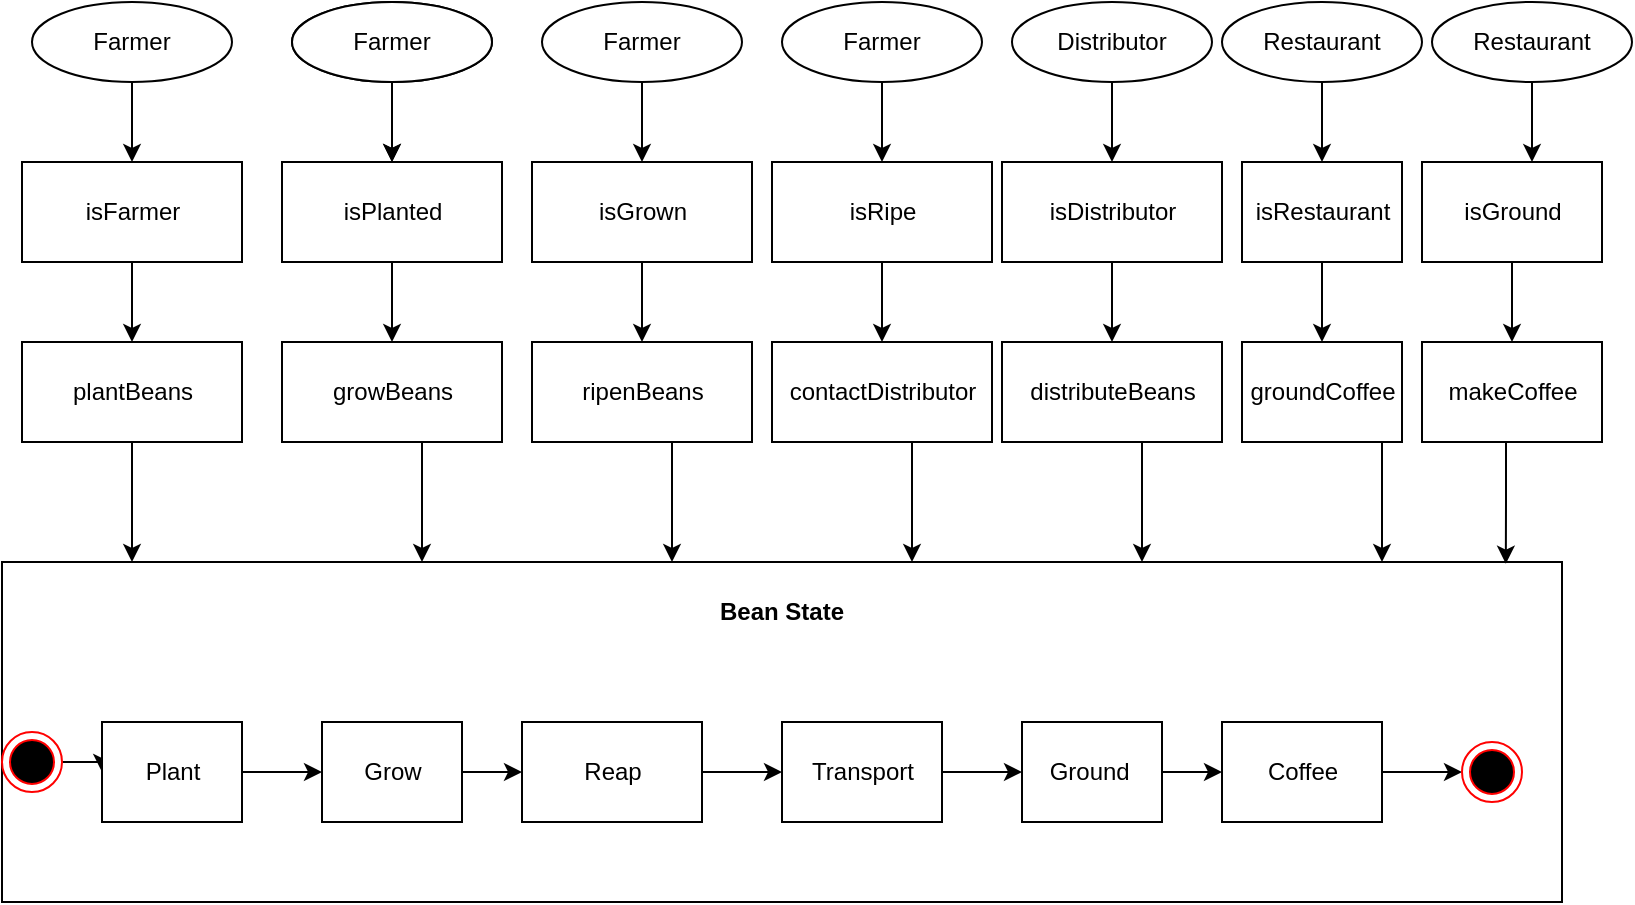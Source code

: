 <mxfile version="14.9.5" type="device"><diagram id="v_803tlNgK0Ln6zPQ5iC" name="Page-1"><mxGraphModel dx="1185" dy="588" grid="1" gridSize="10" guides="1" tooltips="1" connect="1" arrows="1" fold="1" page="1" pageScale="1" pageWidth="850" pageHeight="1100" math="0" shadow="0"><root><mxCell id="0"/><mxCell id="1" parent="0"/><mxCell id="HXRueO-GMEF8Y12J6rS_-6" value="&lt;p style=&quot;margin: 0px ; margin-top: 4px ; text-align: center&quot;&gt;&lt;br&gt;&lt;b&gt;Bean State&lt;/b&gt;&lt;/p&gt;" style="verticalAlign=top;align=left;overflow=fill;fontSize=12;fontFamily=Helvetica;html=1;" vertex="1" parent="1"><mxGeometry x="10" y="450" width="780" height="170" as="geometry"/></mxCell><mxCell id="HXRueO-GMEF8Y12J6rS_-15" value="" style="edgeStyle=orthogonalEdgeStyle;rounded=0;orthogonalLoop=1;jettySize=auto;html=1;" edge="1" parent="1" source="HXRueO-GMEF8Y12J6rS_-7" target="HXRueO-GMEF8Y12J6rS_-8"><mxGeometry relative="1" as="geometry"/></mxCell><mxCell id="HXRueO-GMEF8Y12J6rS_-7" value="" style="ellipse;html=1;shape=endState;fillColor=#000000;strokeColor=#ff0000;direction=south;" vertex="1" parent="1"><mxGeometry x="10" y="535" width="30" height="30" as="geometry"/></mxCell><mxCell id="HXRueO-GMEF8Y12J6rS_-16" value="" style="edgeStyle=orthogonalEdgeStyle;rounded=0;orthogonalLoop=1;jettySize=auto;html=1;" edge="1" parent="1" source="HXRueO-GMEF8Y12J6rS_-8" target="HXRueO-GMEF8Y12J6rS_-9"><mxGeometry relative="1" as="geometry"/></mxCell><mxCell id="HXRueO-GMEF8Y12J6rS_-8" value="Plant" style="html=1;" vertex="1" parent="1"><mxGeometry x="60" y="530" width="70" height="50" as="geometry"/></mxCell><mxCell id="HXRueO-GMEF8Y12J6rS_-17" value="" style="edgeStyle=orthogonalEdgeStyle;rounded=0;orthogonalLoop=1;jettySize=auto;html=1;" edge="1" parent="1" source="HXRueO-GMEF8Y12J6rS_-9" target="HXRueO-GMEF8Y12J6rS_-10"><mxGeometry relative="1" as="geometry"/></mxCell><mxCell id="HXRueO-GMEF8Y12J6rS_-9" value="Grow" style="html=1;" vertex="1" parent="1"><mxGeometry x="170" y="530" width="70" height="50" as="geometry"/></mxCell><mxCell id="HXRueO-GMEF8Y12J6rS_-18" value="" style="edgeStyle=orthogonalEdgeStyle;rounded=0;orthogonalLoop=1;jettySize=auto;html=1;" edge="1" parent="1" source="HXRueO-GMEF8Y12J6rS_-10" target="HXRueO-GMEF8Y12J6rS_-11"><mxGeometry relative="1" as="geometry"/></mxCell><mxCell id="HXRueO-GMEF8Y12J6rS_-10" value="Reap" style="html=1;" vertex="1" parent="1"><mxGeometry x="270" y="530" width="90" height="50" as="geometry"/></mxCell><mxCell id="HXRueO-GMEF8Y12J6rS_-19" value="" style="edgeStyle=orthogonalEdgeStyle;rounded=0;orthogonalLoop=1;jettySize=auto;html=1;" edge="1" parent="1" source="HXRueO-GMEF8Y12J6rS_-11" target="HXRueO-GMEF8Y12J6rS_-12"><mxGeometry relative="1" as="geometry"/></mxCell><mxCell id="HXRueO-GMEF8Y12J6rS_-11" value="Transport" style="html=1;" vertex="1" parent="1"><mxGeometry x="400" y="530" width="80" height="50" as="geometry"/></mxCell><mxCell id="HXRueO-GMEF8Y12J6rS_-20" value="" style="edgeStyle=orthogonalEdgeStyle;rounded=0;orthogonalLoop=1;jettySize=auto;html=1;" edge="1" parent="1" source="HXRueO-GMEF8Y12J6rS_-12" target="HXRueO-GMEF8Y12J6rS_-13"><mxGeometry relative="1" as="geometry"/></mxCell><mxCell id="HXRueO-GMEF8Y12J6rS_-12" value="Ground&amp;nbsp;" style="html=1;" vertex="1" parent="1"><mxGeometry x="520" y="530" width="70" height="50" as="geometry"/></mxCell><mxCell id="HXRueO-GMEF8Y12J6rS_-21" value="" style="edgeStyle=orthogonalEdgeStyle;rounded=0;orthogonalLoop=1;jettySize=auto;html=1;" edge="1" parent="1" source="HXRueO-GMEF8Y12J6rS_-13" target="HXRueO-GMEF8Y12J6rS_-14"><mxGeometry relative="1" as="geometry"/></mxCell><mxCell id="HXRueO-GMEF8Y12J6rS_-13" value="Coffee" style="html=1;" vertex="1" parent="1"><mxGeometry x="620" y="530" width="80" height="50" as="geometry"/></mxCell><mxCell id="HXRueO-GMEF8Y12J6rS_-14" value="" style="ellipse;html=1;shape=endState;fillColor=#000000;strokeColor=#ff0000;direction=south;" vertex="1" parent="1"><mxGeometry x="740" y="540" width="30" height="30" as="geometry"/></mxCell><mxCell id="HXRueO-GMEF8Y12J6rS_-35" value="" style="edgeStyle=orthogonalEdgeStyle;rounded=0;orthogonalLoop=1;jettySize=auto;html=1;" edge="1" parent="1" source="HXRueO-GMEF8Y12J6rS_-23" target="HXRueO-GMEF8Y12J6rS_-24"><mxGeometry relative="1" as="geometry"/></mxCell><mxCell id="HXRueO-GMEF8Y12J6rS_-23" value="Farmer" style="ellipse;whiteSpace=wrap;html=1;align=center;" vertex="1" parent="1"><mxGeometry x="25" y="170" width="100" height="40" as="geometry"/></mxCell><mxCell id="HXRueO-GMEF8Y12J6rS_-27" value="" style="edgeStyle=orthogonalEdgeStyle;rounded=0;orthogonalLoop=1;jettySize=auto;html=1;" edge="1" parent="1" source="HXRueO-GMEF8Y12J6rS_-24" target="HXRueO-GMEF8Y12J6rS_-25"><mxGeometry relative="1" as="geometry"/></mxCell><mxCell id="HXRueO-GMEF8Y12J6rS_-24" value="isFarmer" style="html=1;" vertex="1" parent="1"><mxGeometry x="20" y="250" width="110" height="50" as="geometry"/></mxCell><mxCell id="HXRueO-GMEF8Y12J6rS_-28" value="" style="edgeStyle=orthogonalEdgeStyle;rounded=0;orthogonalLoop=1;jettySize=auto;html=1;" edge="1" parent="1" source="HXRueO-GMEF8Y12J6rS_-25" target="HXRueO-GMEF8Y12J6rS_-6"><mxGeometry relative="1" as="geometry"><Array as="points"><mxPoint x="75" y="450"/><mxPoint x="75" y="450"/></Array></mxGeometry></mxCell><mxCell id="HXRueO-GMEF8Y12J6rS_-25" value="plantBeans" style="html=1;" vertex="1" parent="1"><mxGeometry x="20" y="340" width="110" height="50" as="geometry"/></mxCell><mxCell id="HXRueO-GMEF8Y12J6rS_-37" value="" style="edgeStyle=orthogonalEdgeStyle;rounded=0;orthogonalLoop=1;jettySize=auto;html=1;" edge="1" parent="1" source="HXRueO-GMEF8Y12J6rS_-30" target="HXRueO-GMEF8Y12J6rS_-32"><mxGeometry relative="1" as="geometry"/></mxCell><mxCell id="HXRueO-GMEF8Y12J6rS_-30" value="Farmer" style="ellipse;whiteSpace=wrap;html=1;align=center;" vertex="1" parent="1"><mxGeometry x="155" y="170" width="100" height="40" as="geometry"/></mxCell><mxCell id="HXRueO-GMEF8Y12J6rS_-38" value="" style="edgeStyle=orthogonalEdgeStyle;rounded=0;orthogonalLoop=1;jettySize=auto;html=1;" edge="1" parent="1" source="HXRueO-GMEF8Y12J6rS_-32" target="HXRueO-GMEF8Y12J6rS_-34"><mxGeometry relative="1" as="geometry"/></mxCell><mxCell id="HXRueO-GMEF8Y12J6rS_-32" value="isPlanted" style="html=1;" vertex="1" parent="1"><mxGeometry x="150" y="250" width="110" height="50" as="geometry"/></mxCell><mxCell id="HXRueO-GMEF8Y12J6rS_-39" value="" style="edgeStyle=orthogonalEdgeStyle;rounded=0;orthogonalLoop=1;jettySize=auto;html=1;" edge="1" parent="1" source="HXRueO-GMEF8Y12J6rS_-34" target="HXRueO-GMEF8Y12J6rS_-6"><mxGeometry relative="1" as="geometry"><Array as="points"><mxPoint x="220" y="440"/><mxPoint x="220" y="440"/></Array></mxGeometry></mxCell><mxCell id="HXRueO-GMEF8Y12J6rS_-34" value="growBeans" style="html=1;" vertex="1" parent="1"><mxGeometry x="150" y="340" width="110" height="50" as="geometry"/></mxCell><mxCell id="HXRueO-GMEF8Y12J6rS_-42" value="Farmer" style="ellipse;whiteSpace=wrap;html=1;align=center;" vertex="1" parent="1"><mxGeometry x="155" y="170" width="100" height="40" as="geometry"/></mxCell><mxCell id="HXRueO-GMEF8Y12J6rS_-43" value="" style="edgeStyle=orthogonalEdgeStyle;rounded=0;orthogonalLoop=1;jettySize=auto;html=1;" edge="1" source="HXRueO-GMEF8Y12J6rS_-42" parent="1"><mxGeometry relative="1" as="geometry"><mxPoint x="205" y="250" as="targetPoint"/></mxGeometry></mxCell><mxCell id="HXRueO-GMEF8Y12J6rS_-44" value="" style="edgeStyle=orthogonalEdgeStyle;rounded=0;orthogonalLoop=1;jettySize=auto;html=1;" edge="1" parent="1" source="HXRueO-GMEF8Y12J6rS_-45" target="HXRueO-GMEF8Y12J6rS_-47"><mxGeometry relative="1" as="geometry"/></mxCell><mxCell id="HXRueO-GMEF8Y12J6rS_-45" value="isGrown" style="html=1;" vertex="1" parent="1"><mxGeometry x="275" y="250" width="110" height="50" as="geometry"/></mxCell><mxCell id="HXRueO-GMEF8Y12J6rS_-46" value="" style="edgeStyle=orthogonalEdgeStyle;rounded=0;orthogonalLoop=1;jettySize=auto;html=1;" edge="1" parent="1" source="HXRueO-GMEF8Y12J6rS_-47"><mxGeometry relative="1" as="geometry"><mxPoint x="345" y="450" as="targetPoint"/><Array as="points"><mxPoint x="345" y="440"/><mxPoint x="345" y="440"/></Array></mxGeometry></mxCell><mxCell id="HXRueO-GMEF8Y12J6rS_-47" value="ripenBeans" style="html=1;" vertex="1" parent="1"><mxGeometry x="275" y="340" width="110" height="50" as="geometry"/></mxCell><mxCell id="HXRueO-GMEF8Y12J6rS_-48" value="Farmer" style="ellipse;whiteSpace=wrap;html=1;align=center;" vertex="1" parent="1"><mxGeometry x="280" y="170" width="100" height="40" as="geometry"/></mxCell><mxCell id="HXRueO-GMEF8Y12J6rS_-49" value="" style="edgeStyle=orthogonalEdgeStyle;rounded=0;orthogonalLoop=1;jettySize=auto;html=1;" edge="1" parent="1" source="HXRueO-GMEF8Y12J6rS_-48"><mxGeometry relative="1" as="geometry"><mxPoint x="330" y="250" as="targetPoint"/></mxGeometry></mxCell><mxCell id="HXRueO-GMEF8Y12J6rS_-50" value="" style="edgeStyle=orthogonalEdgeStyle;rounded=0;orthogonalLoop=1;jettySize=auto;html=1;" edge="1" parent="1" source="HXRueO-GMEF8Y12J6rS_-51" target="HXRueO-GMEF8Y12J6rS_-53"><mxGeometry relative="1" as="geometry"/></mxCell><mxCell id="HXRueO-GMEF8Y12J6rS_-51" value="isRipe" style="html=1;" vertex="1" parent="1"><mxGeometry x="395" y="250" width="110" height="50" as="geometry"/></mxCell><mxCell id="HXRueO-GMEF8Y12J6rS_-52" value="" style="edgeStyle=orthogonalEdgeStyle;rounded=0;orthogonalLoop=1;jettySize=auto;html=1;" edge="1" parent="1" source="HXRueO-GMEF8Y12J6rS_-53"><mxGeometry relative="1" as="geometry"><mxPoint x="465" y="450" as="targetPoint"/><Array as="points"><mxPoint x="465" y="440"/><mxPoint x="465" y="440"/></Array></mxGeometry></mxCell><mxCell id="HXRueO-GMEF8Y12J6rS_-53" value="contactDistributor" style="html=1;" vertex="1" parent="1"><mxGeometry x="395" y="340" width="110" height="50" as="geometry"/></mxCell><mxCell id="HXRueO-GMEF8Y12J6rS_-54" value="Farmer" style="ellipse;whiteSpace=wrap;html=1;align=center;" vertex="1" parent="1"><mxGeometry x="400" y="170" width="100" height="40" as="geometry"/></mxCell><mxCell id="HXRueO-GMEF8Y12J6rS_-55" value="" style="edgeStyle=orthogonalEdgeStyle;rounded=0;orthogonalLoop=1;jettySize=auto;html=1;" edge="1" parent="1" source="HXRueO-GMEF8Y12J6rS_-54"><mxGeometry relative="1" as="geometry"><mxPoint x="450" y="250" as="targetPoint"/></mxGeometry></mxCell><mxCell id="HXRueO-GMEF8Y12J6rS_-56" value="" style="edgeStyle=orthogonalEdgeStyle;rounded=0;orthogonalLoop=1;jettySize=auto;html=1;" edge="1" parent="1" source="HXRueO-GMEF8Y12J6rS_-57" target="HXRueO-GMEF8Y12J6rS_-59"><mxGeometry relative="1" as="geometry"/></mxCell><mxCell id="HXRueO-GMEF8Y12J6rS_-57" value="isDistributor" style="html=1;" vertex="1" parent="1"><mxGeometry x="510" y="250" width="110" height="50" as="geometry"/></mxCell><mxCell id="HXRueO-GMEF8Y12J6rS_-58" value="" style="edgeStyle=orthogonalEdgeStyle;rounded=0;orthogonalLoop=1;jettySize=auto;html=1;" edge="1" parent="1" source="HXRueO-GMEF8Y12J6rS_-59"><mxGeometry relative="1" as="geometry"><mxPoint x="580" y="450" as="targetPoint"/><Array as="points"><mxPoint x="580" y="440"/><mxPoint x="580" y="440"/></Array></mxGeometry></mxCell><mxCell id="HXRueO-GMEF8Y12J6rS_-59" value="distributeBeans" style="html=1;" vertex="1" parent="1"><mxGeometry x="510" y="340" width="110" height="50" as="geometry"/></mxCell><mxCell id="HXRueO-GMEF8Y12J6rS_-60" value="Distributor" style="ellipse;whiteSpace=wrap;html=1;align=center;" vertex="1" parent="1"><mxGeometry x="515" y="170" width="100" height="40" as="geometry"/></mxCell><mxCell id="HXRueO-GMEF8Y12J6rS_-61" value="" style="edgeStyle=orthogonalEdgeStyle;rounded=0;orthogonalLoop=1;jettySize=auto;html=1;" edge="1" parent="1" source="HXRueO-GMEF8Y12J6rS_-60"><mxGeometry relative="1" as="geometry"><mxPoint x="565" y="250" as="targetPoint"/></mxGeometry></mxCell><mxCell id="HXRueO-GMEF8Y12J6rS_-62" value="" style="edgeStyle=orthogonalEdgeStyle;rounded=0;orthogonalLoop=1;jettySize=auto;html=1;" edge="1" parent="1" source="HXRueO-GMEF8Y12J6rS_-63" target="HXRueO-GMEF8Y12J6rS_-65"><mxGeometry relative="1" as="geometry"/></mxCell><mxCell id="HXRueO-GMEF8Y12J6rS_-63" value="isRestaurant" style="html=1;" vertex="1" parent="1"><mxGeometry x="630" y="250" width="80" height="50" as="geometry"/></mxCell><mxCell id="HXRueO-GMEF8Y12J6rS_-64" value="" style="edgeStyle=orthogonalEdgeStyle;rounded=0;orthogonalLoop=1;jettySize=auto;html=1;" edge="1" parent="1" source="HXRueO-GMEF8Y12J6rS_-65"><mxGeometry relative="1" as="geometry"><mxPoint x="700" y="450" as="targetPoint"/><Array as="points"><mxPoint x="700" y="440"/><mxPoint x="700" y="440"/></Array></mxGeometry></mxCell><mxCell id="HXRueO-GMEF8Y12J6rS_-65" value="groundCoffee" style="html=1;" vertex="1" parent="1"><mxGeometry x="630" y="340" width="80" height="50" as="geometry"/></mxCell><mxCell id="HXRueO-GMEF8Y12J6rS_-66" value="Restaurant" style="ellipse;whiteSpace=wrap;html=1;align=center;" vertex="1" parent="1"><mxGeometry x="620" y="170" width="100" height="40" as="geometry"/></mxCell><mxCell id="HXRueO-GMEF8Y12J6rS_-67" value="" style="edgeStyle=orthogonalEdgeStyle;rounded=0;orthogonalLoop=1;jettySize=auto;html=1;entryX=0.5;entryY=0;entryDx=0;entryDy=0;" edge="1" parent="1" source="HXRueO-GMEF8Y12J6rS_-66" target="HXRueO-GMEF8Y12J6rS_-63"><mxGeometry relative="1" as="geometry"><mxPoint x="685" y="250" as="targetPoint"/></mxGeometry></mxCell><mxCell id="HXRueO-GMEF8Y12J6rS_-68" value="" style="edgeStyle=orthogonalEdgeStyle;rounded=0;orthogonalLoop=1;jettySize=auto;html=1;" edge="1" parent="1" source="HXRueO-GMEF8Y12J6rS_-69" target="HXRueO-GMEF8Y12J6rS_-71"><mxGeometry relative="1" as="geometry"/></mxCell><mxCell id="HXRueO-GMEF8Y12J6rS_-69" value="isGround" style="html=1;" vertex="1" parent="1"><mxGeometry x="720" y="250" width="90" height="50" as="geometry"/></mxCell><mxCell id="HXRueO-GMEF8Y12J6rS_-70" value="" style="edgeStyle=orthogonalEdgeStyle;rounded=0;orthogonalLoop=1;jettySize=auto;html=1;entryX=0.964;entryY=0.005;entryDx=0;entryDy=0;entryPerimeter=0;" edge="1" parent="1" source="HXRueO-GMEF8Y12J6rS_-71" target="HXRueO-GMEF8Y12J6rS_-6"><mxGeometry relative="1" as="geometry"><mxPoint x="790" y="450" as="targetPoint"/><Array as="points"><mxPoint x="762" y="420"/><mxPoint x="762" y="420"/></Array></mxGeometry></mxCell><mxCell id="HXRueO-GMEF8Y12J6rS_-71" value="makeCoffee" style="html=1;" vertex="1" parent="1"><mxGeometry x="720" y="340" width="90" height="50" as="geometry"/></mxCell><mxCell id="HXRueO-GMEF8Y12J6rS_-72" value="Restaurant" style="ellipse;whiteSpace=wrap;html=1;align=center;" vertex="1" parent="1"><mxGeometry x="725" y="170" width="100" height="40" as="geometry"/></mxCell><mxCell id="HXRueO-GMEF8Y12J6rS_-73" value="" style="edgeStyle=orthogonalEdgeStyle;rounded=0;orthogonalLoop=1;jettySize=auto;html=1;" edge="1" parent="1" source="HXRueO-GMEF8Y12J6rS_-72"><mxGeometry relative="1" as="geometry"><mxPoint x="775" y="250" as="targetPoint"/></mxGeometry></mxCell></root></mxGraphModel></diagram></mxfile>